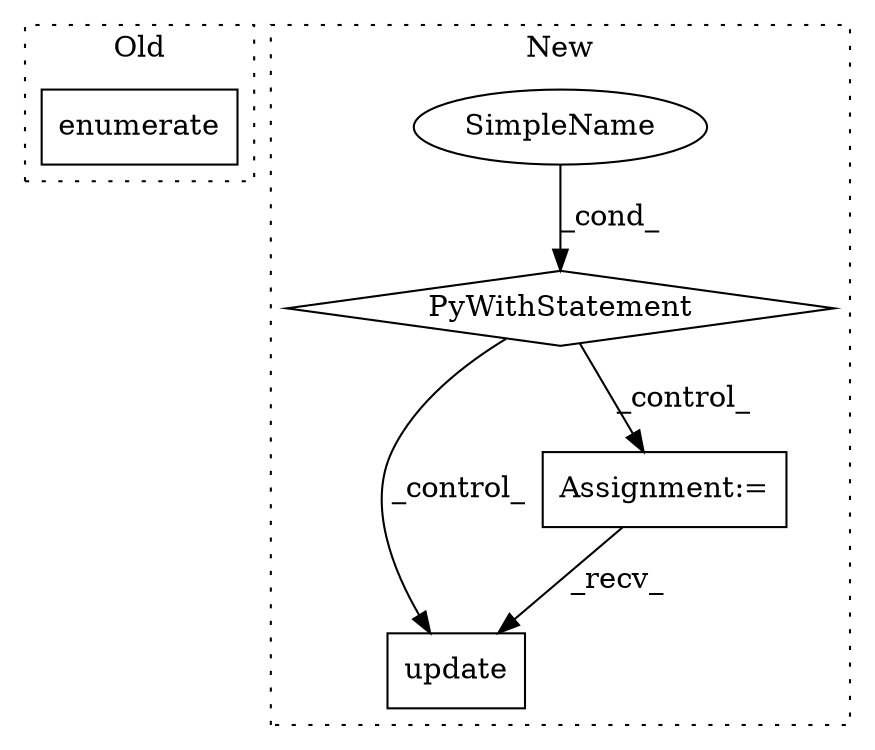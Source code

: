 digraph G {
subgraph cluster0 {
1 [label="enumerate" a="32" s="6883,6897" l="10,1" shape="box"];
label = "Old";
style="dotted";
}
subgraph cluster1 {
2 [label="update" a="32" s="7235,7243" l="7,1" shape="box"];
3 [label="Assignment:=" a="7" s="6791" l="4" shape="box"];
4 [label="SimpleName" a="42" s="" l="" shape="ellipse"];
5 [label="PyWithStatement" a="104" s="6696,6775" l="10,2" shape="diamond"];
label = "New";
style="dotted";
}
3 -> 2 [label="_recv_"];
4 -> 5 [label="_cond_"];
5 -> 2 [label="_control_"];
5 -> 3 [label="_control_"];
}